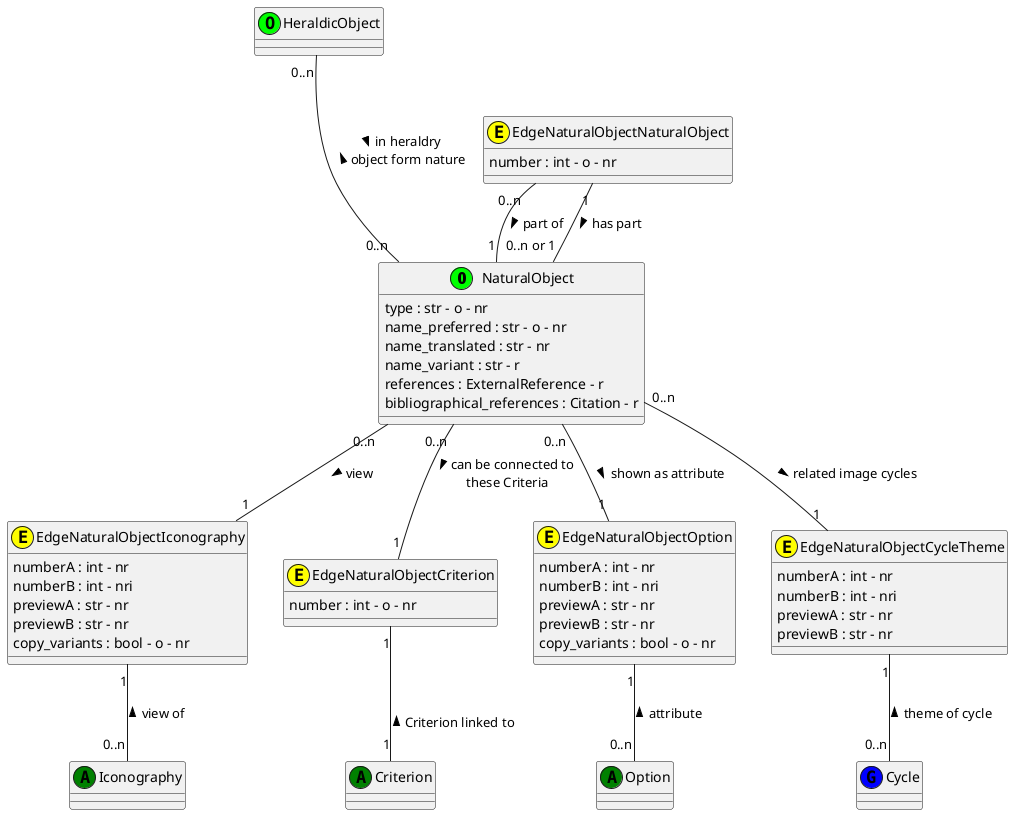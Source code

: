 @startuml  NaturalObject
class NaturalObject <<(O,lime)>>
NaturalObject : type : str - o - nr 
NaturalObject : name_preferred : str - o - nr 
NaturalObject : name_translated : str - nr 
NaturalObject : name_variant : str - r 
NaturalObject : references : ExternalReference - r 
NaturalObject : bibliographical_references : Citation - r

class Iconography <<(A,green)>>

class Criterion <<(A,green)>>

class Option <<(A,green)>>

class Cycle <<(G,blue)>>

class HeraldicObject <<(O,lime)>>

class EdgeNaturalObjectNaturalObject <<(E,yellow)>>
EdgeNaturalObjectNaturalObject : number : int - o - nr 

class EdgeNaturalObjectIconography <<(E,yellow)>>
EdgeNaturalObjectIconography : numberA : int - nr
EdgeNaturalObjectIconography : numberB : int - nri
EdgeNaturalObjectIconography : previewA : str - nr
EdgeNaturalObjectIconography : previewB : str - nr
EdgeNaturalObjectIconography : copy_variants : bool - o - nr

class EdgeNaturalObjectCriterion <<(E,yellow)>>
EdgeNaturalObjectCriterion : number : int - o - nr

class EdgeNaturalObjectOption <<(E,yellow)>>
EdgeNaturalObjectOption : numberA : int - nr
EdgeNaturalObjectOption : numberB : int - nri
EdgeNaturalObjectOption : previewA : str - nr
EdgeNaturalObjectOption : previewB : str - nr
EdgeNaturalObjectOption : copy_variants : bool - o - nr

class EdgeNaturalObjectCycleTheme <<(E,yellow)>>
EdgeNaturalObjectCycleTheme : numberA : int - nr
EdgeNaturalObjectCycleTheme : numberB : int - nri
EdgeNaturalObjectCycleTheme : previewA : str - nr
EdgeNaturalObjectCycleTheme : previewB : str - nr


EdgeNaturalObjectNaturalObject "0..n" -- "1" NaturalObject : part of >
EdgeNaturalObjectNaturalObject "1" -- "0..n or 1" NaturalObject: has part >

NaturalObject "0..n" -- "1" EdgeNaturalObjectIconography : view >
EdgeNaturalObjectIconography "1" -- "0..n" Iconography : view of <

NaturalObject "0..n" -- "1" EdgeNaturalObjectCriterion : > can be connected to \n these Criteria 
EdgeNaturalObjectCriterion "1" -- "1" Criterion : \n Criterion linked to <

NaturalObject "0..n" -- "1" EdgeNaturalObjectOption : shown as attribute >
EdgeNaturalObjectOption "1" -- "0..n" Option : attribute <

NaturalObject "0..n" -- "1" EdgeNaturalObjectCycleTheme : related image cycles >
EdgeNaturalObjectCycleTheme "1" -- "0..n" Cycle : theme of cycle <

HeraldicObject "0..n" --- "0..n" NaturalObject: > in heraldry \n object form nature <

@enduml